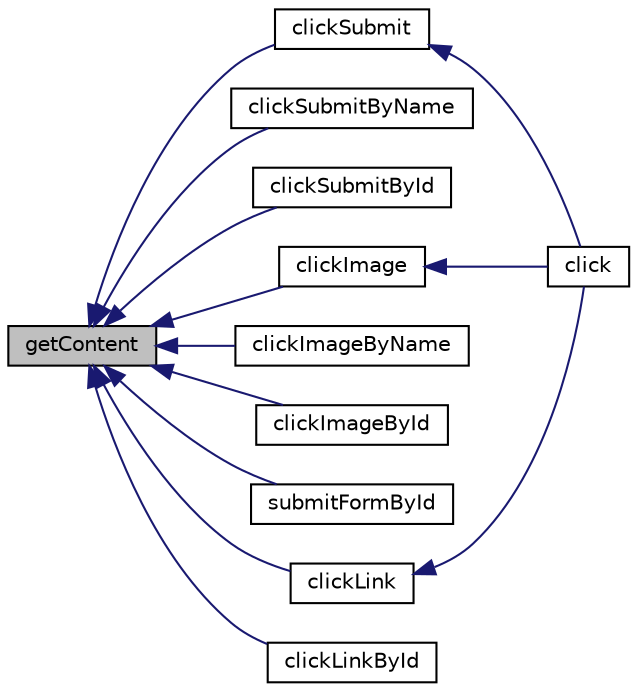 digraph "getContent"
{
  edge [fontname="Helvetica",fontsize="10",labelfontname="Helvetica",labelfontsize="10"];
  node [fontname="Helvetica",fontsize="10",shape=record];
  rankdir="LR";
  Node1 [label="getContent",height=0.2,width=0.4,color="black", fillcolor="grey75", style="filled" fontcolor="black"];
  Node1 -> Node2 [dir="back",color="midnightblue",fontsize="10",style="solid",fontname="Helvetica"];
  Node2 [label="clickSubmit",height=0.2,width=0.4,color="black", fillcolor="white", style="filled",URL="$class_simple_browser.html#a67cc36f3e3acdad590220e3c40b94404"];
  Node2 -> Node3 [dir="back",color="midnightblue",fontsize="10",style="solid",fontname="Helvetica"];
  Node3 [label="click",height=0.2,width=0.4,color="black", fillcolor="white", style="filled",URL="$class_simple_browser.html#a0b173117f020df8397ad7c049309491e"];
  Node1 -> Node4 [dir="back",color="midnightblue",fontsize="10",style="solid",fontname="Helvetica"];
  Node4 [label="clickSubmitByName",height=0.2,width=0.4,color="black", fillcolor="white", style="filled",URL="$class_simple_browser.html#a0345f14a17e92f9cdce98f2ada5b076a"];
  Node1 -> Node5 [dir="back",color="midnightblue",fontsize="10",style="solid",fontname="Helvetica"];
  Node5 [label="clickSubmitById",height=0.2,width=0.4,color="black", fillcolor="white", style="filled",URL="$class_simple_browser.html#aa2e09251bec51122d0f0f7b5dfcf33a8"];
  Node1 -> Node6 [dir="back",color="midnightblue",fontsize="10",style="solid",fontname="Helvetica"];
  Node6 [label="clickImage",height=0.2,width=0.4,color="black", fillcolor="white", style="filled",URL="$class_simple_browser.html#a272236a3ca47981ed9df9952135d2fe1"];
  Node6 -> Node3 [dir="back",color="midnightblue",fontsize="10",style="solid",fontname="Helvetica"];
  Node1 -> Node7 [dir="back",color="midnightblue",fontsize="10",style="solid",fontname="Helvetica"];
  Node7 [label="clickImageByName",height=0.2,width=0.4,color="black", fillcolor="white", style="filled",URL="$class_simple_browser.html#a90b5b0477b9a1f643484acd3f216a071"];
  Node1 -> Node8 [dir="back",color="midnightblue",fontsize="10",style="solid",fontname="Helvetica"];
  Node8 [label="clickImageById",height=0.2,width=0.4,color="black", fillcolor="white", style="filled",URL="$class_simple_browser.html#a28d330cbd1bca271d560ec23b66b3421"];
  Node1 -> Node9 [dir="back",color="midnightblue",fontsize="10",style="solid",fontname="Helvetica"];
  Node9 [label="submitFormById",height=0.2,width=0.4,color="black", fillcolor="white", style="filled",URL="$class_simple_browser.html#a3c1761f2062be92a4fd68011ac69438e"];
  Node1 -> Node10 [dir="back",color="midnightblue",fontsize="10",style="solid",fontname="Helvetica"];
  Node10 [label="clickLink",height=0.2,width=0.4,color="black", fillcolor="white", style="filled",URL="$class_simple_browser.html#aaff72b22c800809b350ec4804c2d1ab9"];
  Node10 -> Node3 [dir="back",color="midnightblue",fontsize="10",style="solid",fontname="Helvetica"];
  Node1 -> Node11 [dir="back",color="midnightblue",fontsize="10",style="solid",fontname="Helvetica"];
  Node11 [label="clickLinkById",height=0.2,width=0.4,color="black", fillcolor="white", style="filled",URL="$class_simple_browser.html#ab4a10a33520202a43961e62b05f58869"];
}
